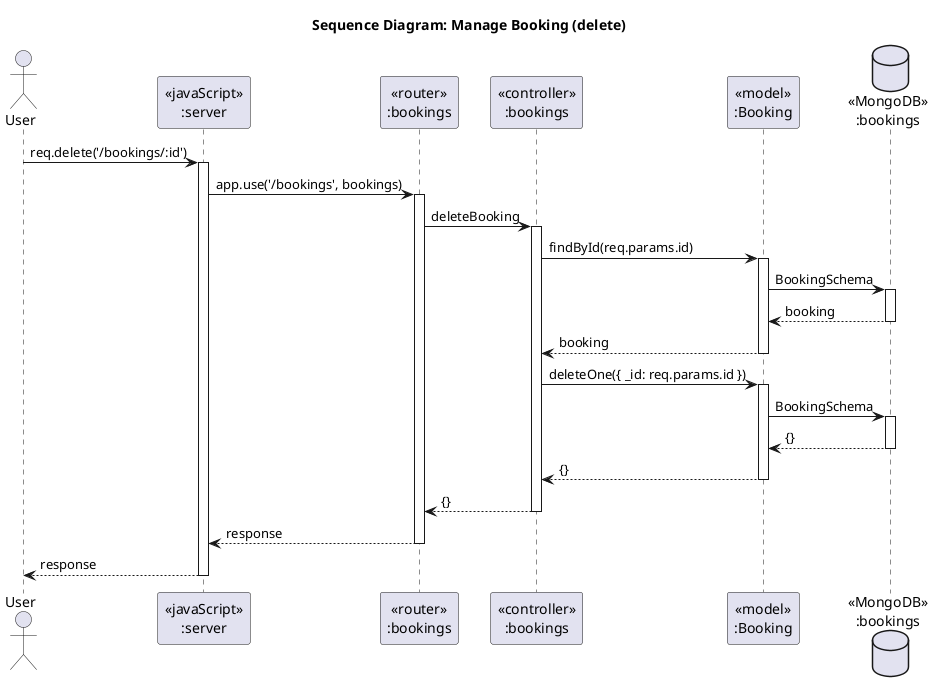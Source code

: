 @startuml booking-delete
title Sequence Diagram: Manage Booking (delete)

actor "User" as User

participant "<<javaScript>>\n:server" as Server
participant "<<router>>\n:bookings" as Router
participant "<<controller>>\n:bookings" as Controller
participant "<<model>>\n:Booking" as BookingModel
database "<<MongoDB>>\n:bookings" as BookingMongoDB

User -> Server : req.delete('/bookings/:id')
activate Server

Server -> Router : app.use('/bookings', bookings)
activate Router

Router -> Controller : deleteBooking
activate Controller

Controller -> BookingModel : findById(req.params.id)
activate BookingModel

BookingModel -> BookingMongoDB : BookingSchema
activate BookingMongoDB
BookingMongoDB --> BookingModel : booking
deactivate BookingMongoDB

BookingModel --> Controller : booking
deactivate BookingModel

Controller -> BookingModel : deleteOne({ _id: req.params.id })
activate BookingModel

BookingModel -> BookingMongoDB : BookingSchema
activate BookingMongoDB
BookingMongoDB --> BookingModel : {}
deactivate BookingMongoDB

BookingModel --> Controller : {}
deactivate BookingModel

Controller --> Router : {}
deactivate Controller

Router --> Server : response
deactivate Router

Server --> User : response
deactivate Server

@enduml
